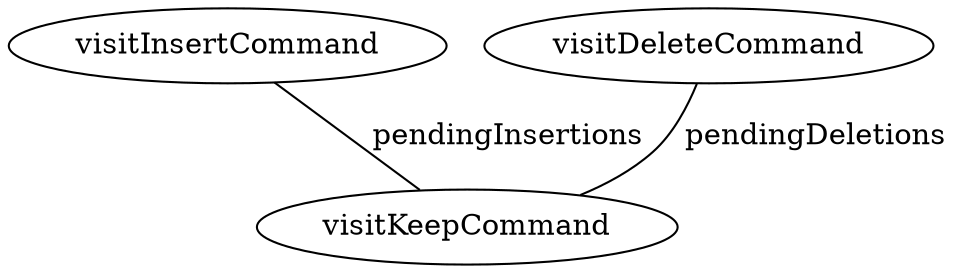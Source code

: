 digraph G {
visitInsertCommand;
visitDeleteCommand;
visitKeepCommand;
visitInsertCommand -> visitKeepCommand [label=" pendingInsertions", dir=none];
visitDeleteCommand -> visitKeepCommand [label=" pendingDeletions", dir=none];
}